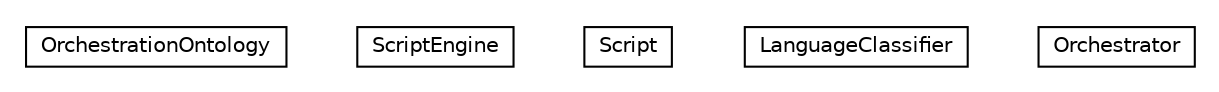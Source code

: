 #!/usr/local/bin/dot
#
# Class diagram 
# Generated by UMLGraph version R5_6-24-gf6e263 (http://www.umlgraph.org/)
#

digraph G {
	edge [fontname="Helvetica",fontsize=10,labelfontname="Helvetica",labelfontsize=10];
	node [fontname="Helvetica",fontsize=10,shape=plaintext];
	nodesep=0.25;
	ranksep=0.5;
	// org.universAAL.ontology.orchestration.OrchestrationOntology
	c318477 [label=<<table title="org.universAAL.ontology.orchestration.OrchestrationOntology" border="0" cellborder="1" cellspacing="0" cellpadding="2" port="p" href="./OrchestrationOntology.html">
		<tr><td><table border="0" cellspacing="0" cellpadding="1">
<tr><td align="center" balign="center"> OrchestrationOntology </td></tr>
		</table></td></tr>
		</table>>, URL="./OrchestrationOntology.html", fontname="Helvetica", fontcolor="black", fontsize=10.0];
	// org.universAAL.ontology.orchestration.ScriptEngine
	c318478 [label=<<table title="org.universAAL.ontology.orchestration.ScriptEngine" border="0" cellborder="1" cellspacing="0" cellpadding="2" port="p" href="./ScriptEngine.html">
		<tr><td><table border="0" cellspacing="0" cellpadding="1">
<tr><td align="center" balign="center"> ScriptEngine </td></tr>
		</table></td></tr>
		</table>>, URL="./ScriptEngine.html", fontname="Helvetica", fontcolor="black", fontsize=10.0];
	// org.universAAL.ontology.orchestration.Script
	c318479 [label=<<table title="org.universAAL.ontology.orchestration.Script" border="0" cellborder="1" cellspacing="0" cellpadding="2" port="p" href="./Script.html">
		<tr><td><table border="0" cellspacing="0" cellpadding="1">
<tr><td align="center" balign="center"> Script </td></tr>
		</table></td></tr>
		</table>>, URL="./Script.html", fontname="Helvetica", fontcolor="black", fontsize=10.0];
	// org.universAAL.ontology.orchestration.LanguageClassifier
	c318480 [label=<<table title="org.universAAL.ontology.orchestration.LanguageClassifier" border="0" cellborder="1" cellspacing="0" cellpadding="2" port="p" href="./LanguageClassifier.html">
		<tr><td><table border="0" cellspacing="0" cellpadding="1">
<tr><td align="center" balign="center"> LanguageClassifier </td></tr>
		</table></td></tr>
		</table>>, URL="./LanguageClassifier.html", fontname="Helvetica", fontcolor="black", fontsize=10.0];
	// org.universAAL.ontology.orchestration.Orchestrator
	c318481 [label=<<table title="org.universAAL.ontology.orchestration.Orchestrator" border="0" cellborder="1" cellspacing="0" cellpadding="2" port="p" href="./Orchestrator.html">
		<tr><td><table border="0" cellspacing="0" cellpadding="1">
<tr><td align="center" balign="center"> Orchestrator </td></tr>
		</table></td></tr>
		</table>>, URL="./Orchestrator.html", fontname="Helvetica", fontcolor="black", fontsize=10.0];
}

